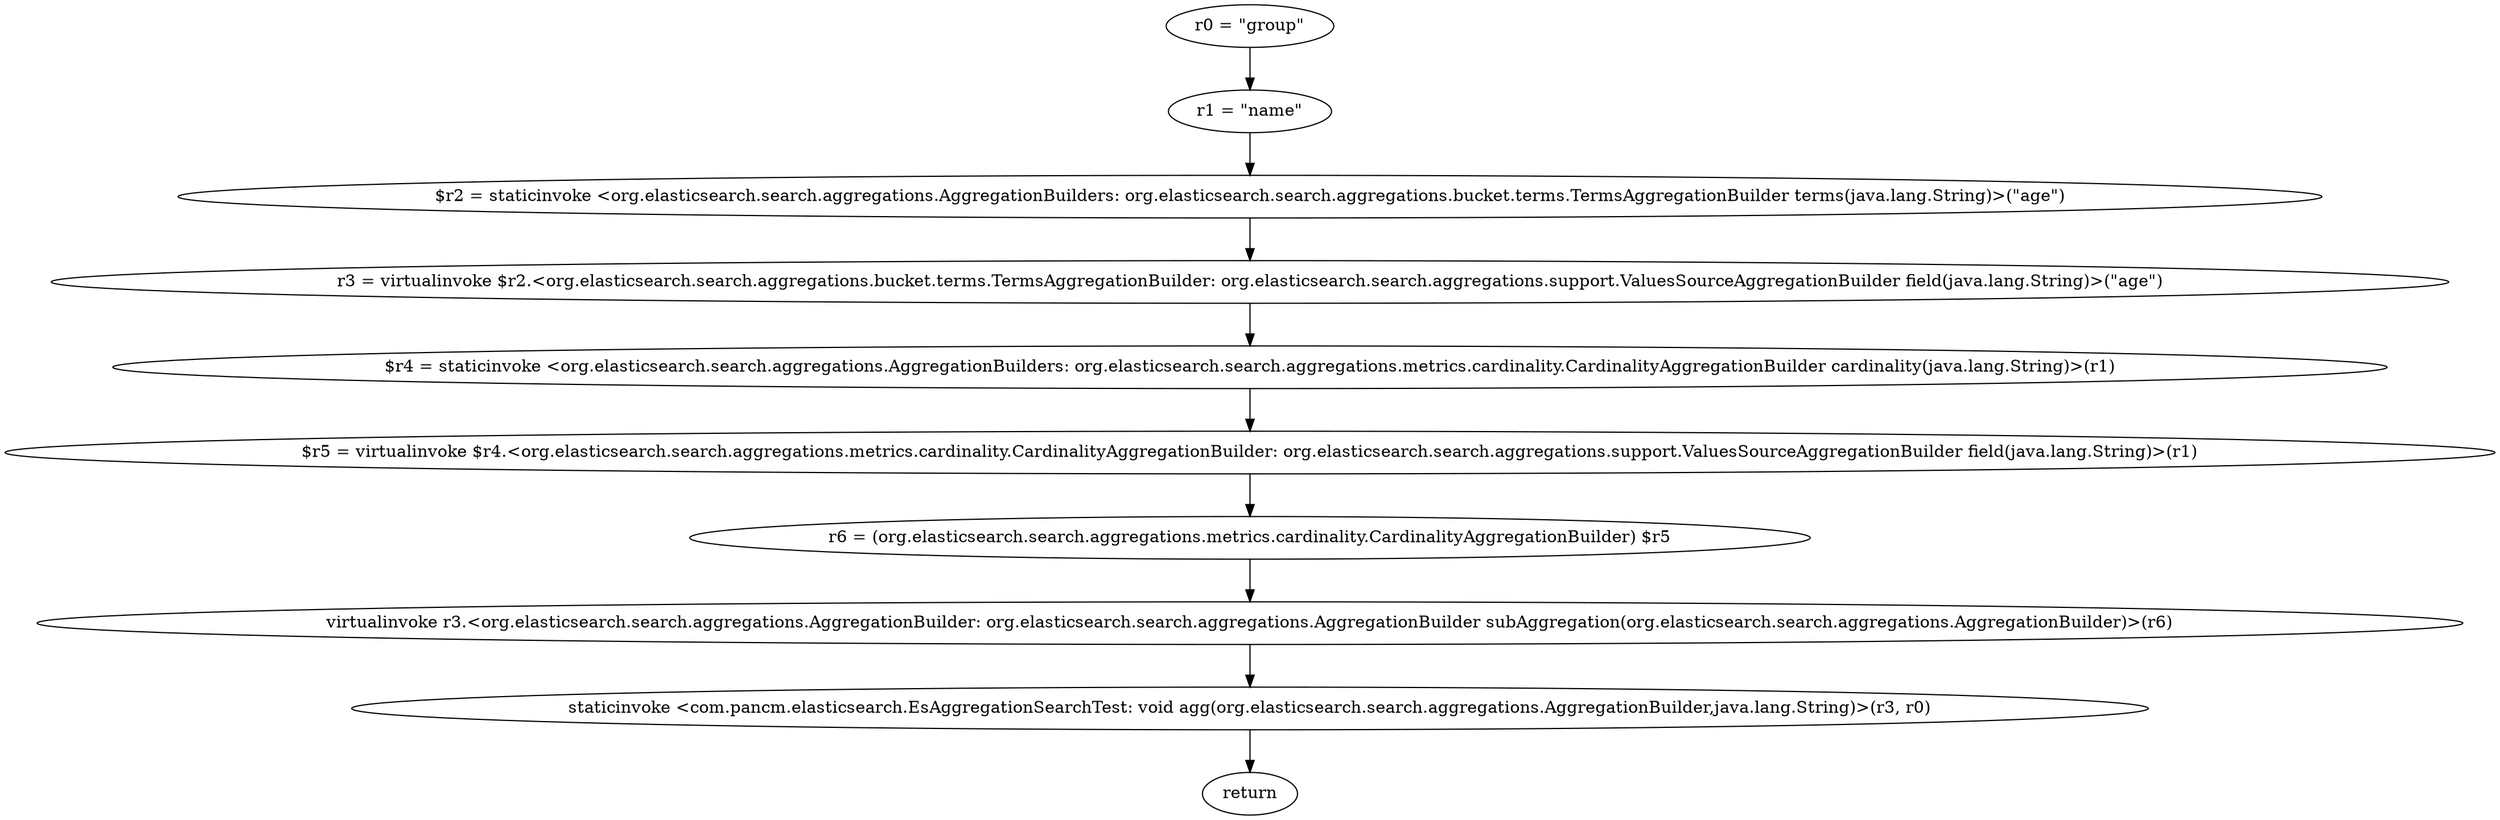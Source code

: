 digraph "unitGraph" {
    "r0 = \"group\""
    "r1 = \"name\""
    "$r2 = staticinvoke <org.elasticsearch.search.aggregations.AggregationBuilders: org.elasticsearch.search.aggregations.bucket.terms.TermsAggregationBuilder terms(java.lang.String)>(\"age\")"
    "r3 = virtualinvoke $r2.<org.elasticsearch.search.aggregations.bucket.terms.TermsAggregationBuilder: org.elasticsearch.search.aggregations.support.ValuesSourceAggregationBuilder field(java.lang.String)>(\"age\")"
    "$r4 = staticinvoke <org.elasticsearch.search.aggregations.AggregationBuilders: org.elasticsearch.search.aggregations.metrics.cardinality.CardinalityAggregationBuilder cardinality(java.lang.String)>(r1)"
    "$r5 = virtualinvoke $r4.<org.elasticsearch.search.aggregations.metrics.cardinality.CardinalityAggregationBuilder: org.elasticsearch.search.aggregations.support.ValuesSourceAggregationBuilder field(java.lang.String)>(r1)"
    "r6 = (org.elasticsearch.search.aggregations.metrics.cardinality.CardinalityAggregationBuilder) $r5"
    "virtualinvoke r3.<org.elasticsearch.search.aggregations.AggregationBuilder: org.elasticsearch.search.aggregations.AggregationBuilder subAggregation(org.elasticsearch.search.aggregations.AggregationBuilder)>(r6)"
    "staticinvoke <com.pancm.elasticsearch.EsAggregationSearchTest: void agg(org.elasticsearch.search.aggregations.AggregationBuilder,java.lang.String)>(r3, r0)"
    "return"
    "r0 = \"group\""->"r1 = \"name\"";
    "r1 = \"name\""->"$r2 = staticinvoke <org.elasticsearch.search.aggregations.AggregationBuilders: org.elasticsearch.search.aggregations.bucket.terms.TermsAggregationBuilder terms(java.lang.String)>(\"age\")";
    "$r2 = staticinvoke <org.elasticsearch.search.aggregations.AggregationBuilders: org.elasticsearch.search.aggregations.bucket.terms.TermsAggregationBuilder terms(java.lang.String)>(\"age\")"->"r3 = virtualinvoke $r2.<org.elasticsearch.search.aggregations.bucket.terms.TermsAggregationBuilder: org.elasticsearch.search.aggregations.support.ValuesSourceAggregationBuilder field(java.lang.String)>(\"age\")";
    "r3 = virtualinvoke $r2.<org.elasticsearch.search.aggregations.bucket.terms.TermsAggregationBuilder: org.elasticsearch.search.aggregations.support.ValuesSourceAggregationBuilder field(java.lang.String)>(\"age\")"->"$r4 = staticinvoke <org.elasticsearch.search.aggregations.AggregationBuilders: org.elasticsearch.search.aggregations.metrics.cardinality.CardinalityAggregationBuilder cardinality(java.lang.String)>(r1)";
    "$r4 = staticinvoke <org.elasticsearch.search.aggregations.AggregationBuilders: org.elasticsearch.search.aggregations.metrics.cardinality.CardinalityAggregationBuilder cardinality(java.lang.String)>(r1)"->"$r5 = virtualinvoke $r4.<org.elasticsearch.search.aggregations.metrics.cardinality.CardinalityAggregationBuilder: org.elasticsearch.search.aggregations.support.ValuesSourceAggregationBuilder field(java.lang.String)>(r1)";
    "$r5 = virtualinvoke $r4.<org.elasticsearch.search.aggregations.metrics.cardinality.CardinalityAggregationBuilder: org.elasticsearch.search.aggregations.support.ValuesSourceAggregationBuilder field(java.lang.String)>(r1)"->"r6 = (org.elasticsearch.search.aggregations.metrics.cardinality.CardinalityAggregationBuilder) $r5";
    "r6 = (org.elasticsearch.search.aggregations.metrics.cardinality.CardinalityAggregationBuilder) $r5"->"virtualinvoke r3.<org.elasticsearch.search.aggregations.AggregationBuilder: org.elasticsearch.search.aggregations.AggregationBuilder subAggregation(org.elasticsearch.search.aggregations.AggregationBuilder)>(r6)";
    "virtualinvoke r3.<org.elasticsearch.search.aggregations.AggregationBuilder: org.elasticsearch.search.aggregations.AggregationBuilder subAggregation(org.elasticsearch.search.aggregations.AggregationBuilder)>(r6)"->"staticinvoke <com.pancm.elasticsearch.EsAggregationSearchTest: void agg(org.elasticsearch.search.aggregations.AggregationBuilder,java.lang.String)>(r3, r0)";
    "staticinvoke <com.pancm.elasticsearch.EsAggregationSearchTest: void agg(org.elasticsearch.search.aggregations.AggregationBuilder,java.lang.String)>(r3, r0)"->"return";
}
